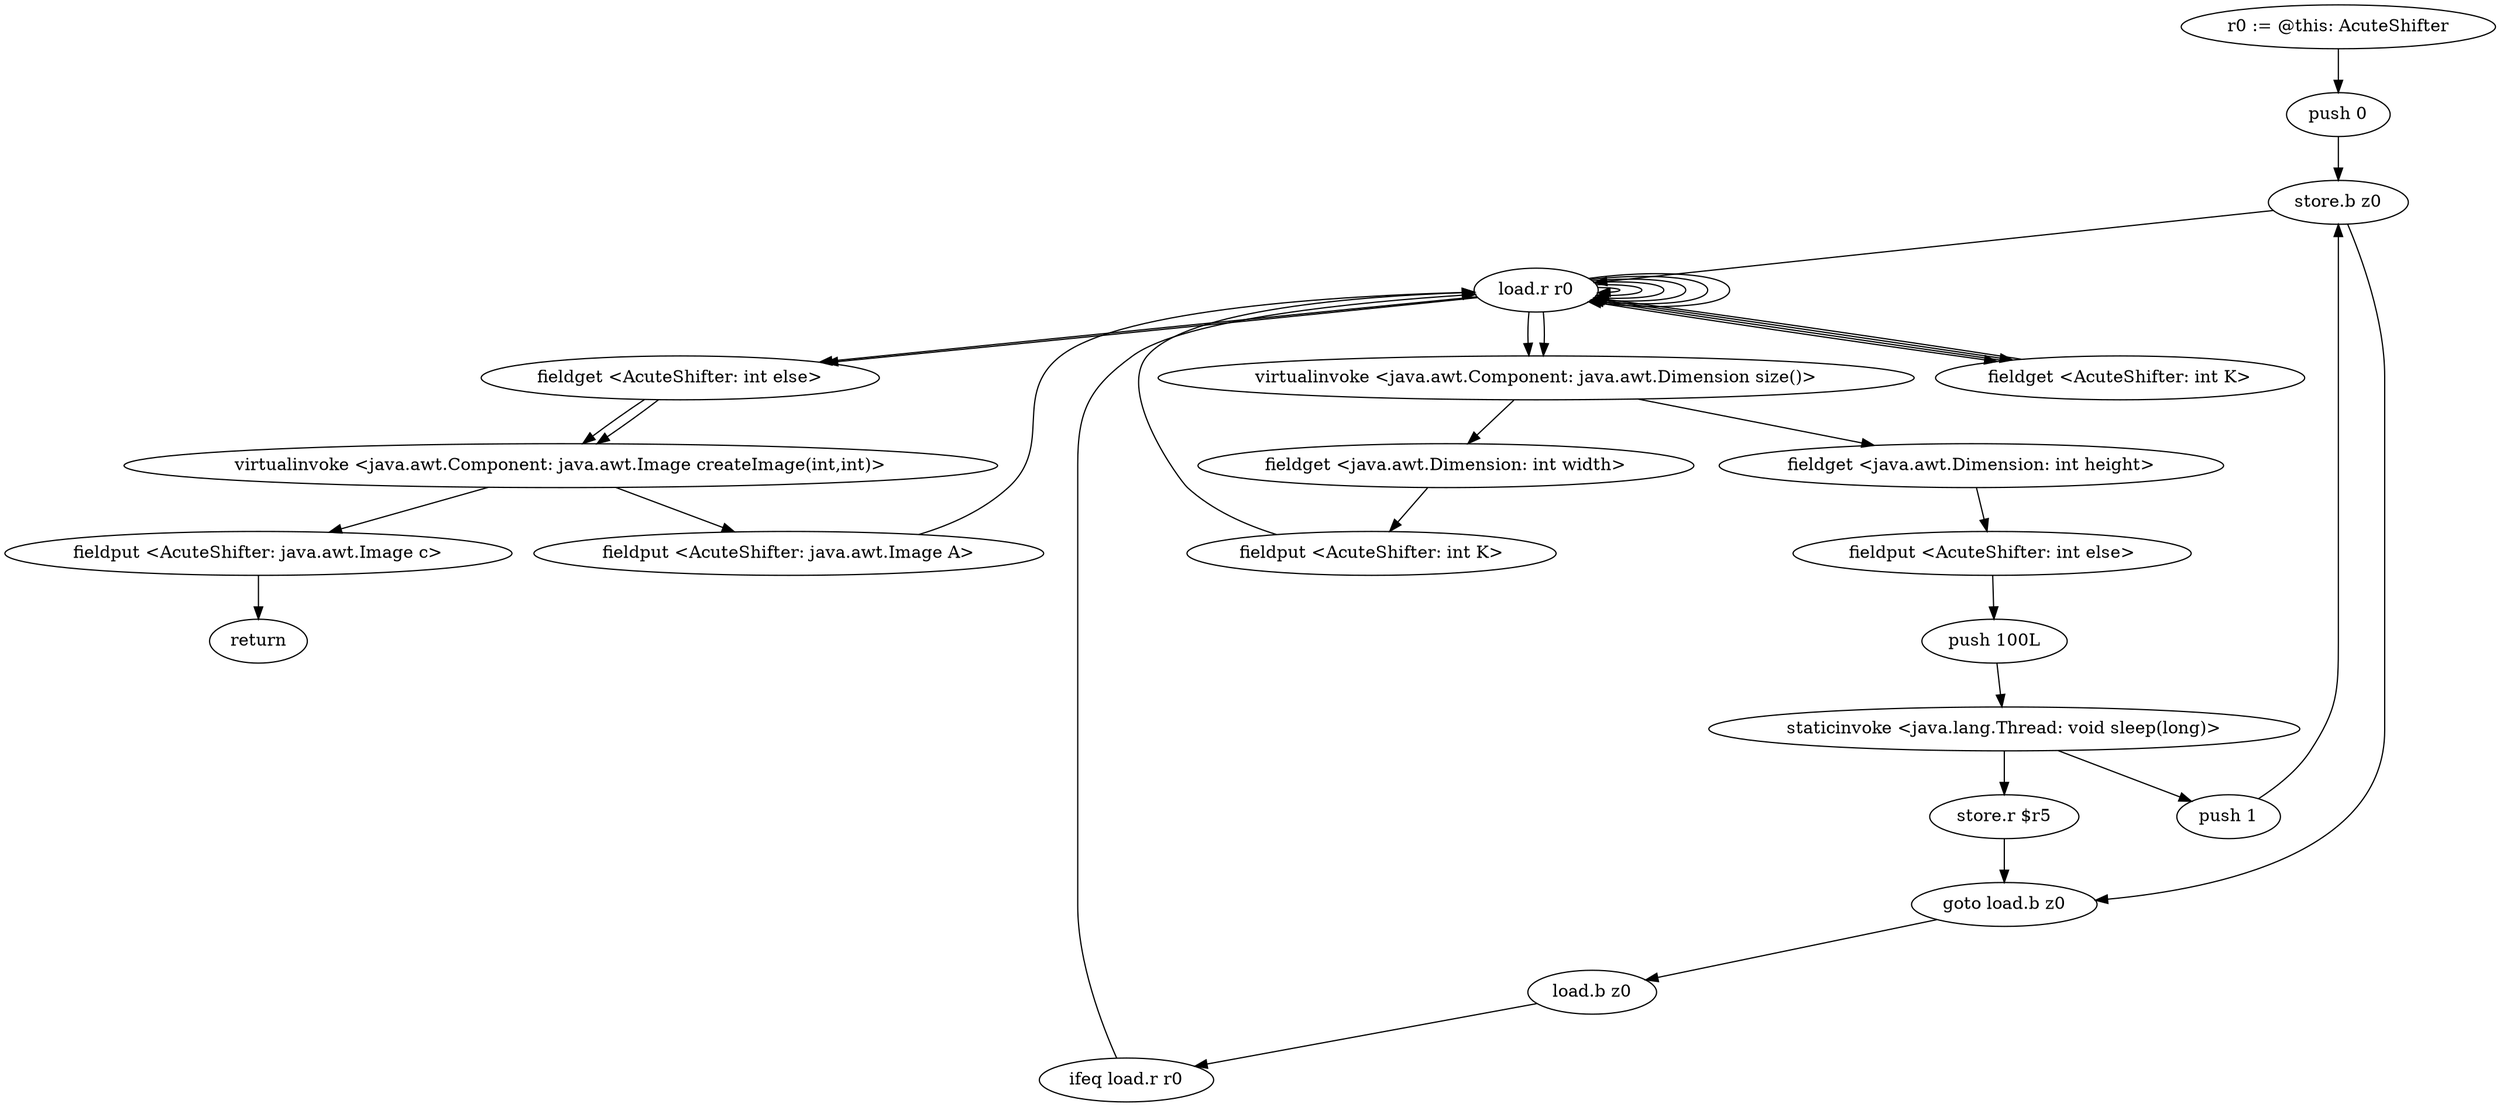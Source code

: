 digraph "" {
    "r0 := @this: AcuteShifter"
    "push 0"
    "r0 := @this: AcuteShifter"->"push 0";
    "store.b z0"
    "push 0"->"store.b z0";
    "load.r r0"
    "store.b z0"->"load.r r0";
    "load.r r0"->"load.r r0";
    "virtualinvoke <java.awt.Component: java.awt.Dimension size()>"
    "load.r r0"->"virtualinvoke <java.awt.Component: java.awt.Dimension size()>";
    "fieldget <java.awt.Dimension: int width>"
    "virtualinvoke <java.awt.Component: java.awt.Dimension size()>"->"fieldget <java.awt.Dimension: int width>";
    "fieldput <AcuteShifter: int K>"
    "fieldget <java.awt.Dimension: int width>"->"fieldput <AcuteShifter: int K>";
    "fieldput <AcuteShifter: int K>"->"load.r r0";
    "load.r r0"->"load.r r0";
    "load.r r0"->"virtualinvoke <java.awt.Component: java.awt.Dimension size()>";
    "fieldget <java.awt.Dimension: int height>"
    "virtualinvoke <java.awt.Component: java.awt.Dimension size()>"->"fieldget <java.awt.Dimension: int height>";
    "fieldput <AcuteShifter: int else>"
    "fieldget <java.awt.Dimension: int height>"->"fieldput <AcuteShifter: int else>";
    "push 100L"
    "fieldput <AcuteShifter: int else>"->"push 100L";
    "staticinvoke <java.lang.Thread: void sleep(long)>"
    "push 100L"->"staticinvoke <java.lang.Thread: void sleep(long)>";
    "push 1"
    "staticinvoke <java.lang.Thread: void sleep(long)>"->"push 1";
    "push 1"->"store.b z0";
    "goto load.b z0"
    "store.b z0"->"goto load.b z0";
    "load.b z0"
    "goto load.b z0"->"load.b z0";
    "ifeq load.r r0"
    "load.b z0"->"ifeq load.r r0";
    "ifeq load.r r0"->"load.r r0";
    "load.r r0"->"load.r r0";
    "load.r r0"->"load.r r0";
    "fieldget <AcuteShifter: int K>"
    "load.r r0"->"fieldget <AcuteShifter: int K>";
    "fieldget <AcuteShifter: int K>"->"load.r r0";
    "fieldget <AcuteShifter: int else>"
    "load.r r0"->"fieldget <AcuteShifter: int else>";
    "virtualinvoke <java.awt.Component: java.awt.Image createImage(int,int)>"
    "fieldget <AcuteShifter: int else>"->"virtualinvoke <java.awt.Component: java.awt.Image createImage(int,int)>";
    "fieldput <AcuteShifter: java.awt.Image A>"
    "virtualinvoke <java.awt.Component: java.awt.Image createImage(int,int)>"->"fieldput <AcuteShifter: java.awt.Image A>";
    "fieldput <AcuteShifter: java.awt.Image A>"->"load.r r0";
    "load.r r0"->"load.r r0";
    "load.r r0"->"load.r r0";
    "load.r r0"->"fieldget <AcuteShifter: int K>";
    "fieldget <AcuteShifter: int K>"->"load.r r0";
    "load.r r0"->"fieldget <AcuteShifter: int else>";
    "fieldget <AcuteShifter: int else>"->"virtualinvoke <java.awt.Component: java.awt.Image createImage(int,int)>";
    "fieldput <AcuteShifter: java.awt.Image c>"
    "virtualinvoke <java.awt.Component: java.awt.Image createImage(int,int)>"->"fieldput <AcuteShifter: java.awt.Image c>";
    "return"
    "fieldput <AcuteShifter: java.awt.Image c>"->"return";
    "store.r $r5"
    "staticinvoke <java.lang.Thread: void sleep(long)>"->"store.r $r5";
    "store.r $r5"->"goto load.b z0";
}
